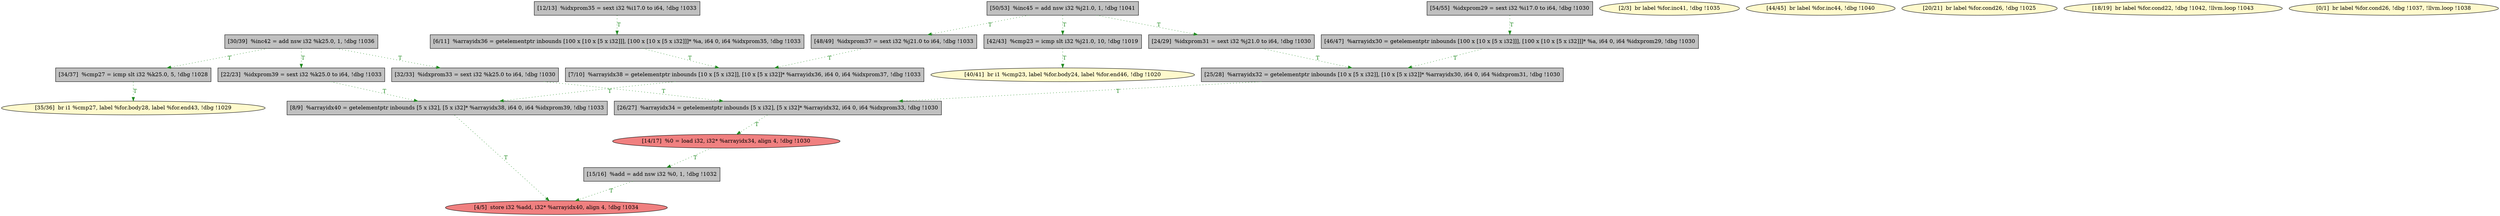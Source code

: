 
digraph G {


node1028 [fillcolor=grey,label="[34/37]  %cmp27 = icmp slt i32 %k25.0, 5, !dbg !1028",shape=rectangle,style=filled ]
node1030 [fillcolor=grey,label="[30/39]  %inc42 = add nsw i32 %k25.0, 1, !dbg !1036",shape=rectangle,style=filled ]
node1023 [fillcolor=grey,label="[46/47]  %arrayidx30 = getelementptr inbounds [100 x [10 x [5 x i32]]], [100 x [10 x [5 x i32]]]* %a, i64 0, i64 %idxprom29, !dbg !1030",shape=rectangle,style=filled ]
node1022 [fillcolor=grey,label="[7/10]  %arrayidx38 = getelementptr inbounds [10 x [5 x i32]], [10 x [5 x i32]]* %arrayidx36, i64 0, i64 %idxprom37, !dbg !1033",shape=rectangle,style=filled ]
node1025 [fillcolor=grey,label="[54/55]  %idxprom29 = sext i32 %i17.0 to i64, !dbg !1030",shape=rectangle,style=filled ]
node1021 [fillcolor=lemonchiffon,label="[2/3]  br label %for.inc41, !dbg !1035",shape=ellipse,style=filled ]
node1009 [fillcolor=grey,label="[32/33]  %idxprom33 = sext i32 %k25.0 to i64, !dbg !1030",shape=rectangle,style=filled ]
node1008 [fillcolor=grey,label="[22/23]  %idxprom39 = sext i32 %k25.0 to i64, !dbg !1033",shape=rectangle,style=filled ]
node1024 [fillcolor=lemonchiffon,label="[44/45]  br label %for.inc44, !dbg !1040",shape=ellipse,style=filled ]
node1010 [fillcolor=grey,label="[25/28]  %arrayidx32 = getelementptr inbounds [10 x [5 x i32]], [10 x [5 x i32]]* %arrayidx30, i64 0, i64 %idxprom31, !dbg !1030",shape=rectangle,style=filled ]
node1005 [fillcolor=grey,label="[26/27]  %arrayidx34 = getelementptr inbounds [5 x i32], [5 x i32]* %arrayidx32, i64 0, i64 %idxprom33, !dbg !1030",shape=rectangle,style=filled ]
node1007 [fillcolor=grey,label="[24/29]  %idxprom31 = sext i32 %j21.0 to i64, !dbg !1030",shape=rectangle,style=filled ]
node1029 [fillcolor=lemonchiffon,label="[40/41]  br i1 %cmp23, label %for.body24, label %for.end46, !dbg !1020",shape=ellipse,style=filled ]
node1011 [fillcolor=grey,label="[8/9]  %arrayidx40 = getelementptr inbounds [5 x i32], [5 x i32]* %arrayidx38, i64 0, i64 %idxprom39, !dbg !1033",shape=rectangle,style=filled ]
node1006 [fillcolor=lemonchiffon,label="[20/21]  br label %for.cond26, !dbg !1025",shape=ellipse,style=filled ]
node1018 [fillcolor=lightcoral,label="[4/5]  store i32 %add, i32* %arrayidx40, align 4, !dbg !1034",shape=ellipse,style=filled ]
node1013 [fillcolor=grey,label="[15/16]  %add = add nsw i32 %0, 1, !dbg !1032",shape=rectangle,style=filled ]
node1015 [fillcolor=grey,label="[6/11]  %arrayidx36 = getelementptr inbounds [100 x [10 x [5 x i32]]], [100 x [10 x [5 x i32]]]* %a, i64 0, i64 %idxprom35, !dbg !1033",shape=rectangle,style=filled ]
node1014 [fillcolor=lightcoral,label="[14/17]  %0 = load i32, i32* %arrayidx34, align 4, !dbg !1030",shape=ellipse,style=filled ]
node1016 [fillcolor=lemonchiffon,label="[18/19]  br label %for.cond22, !dbg !1042, !llvm.loop !1043",shape=ellipse,style=filled ]
node1017 [fillcolor=grey,label="[12/13]  %idxprom35 = sext i32 %i17.0 to i64, !dbg !1033",shape=rectangle,style=filled ]
node1027 [fillcolor=grey,label="[48/49]  %idxprom37 = sext i32 %j21.0 to i64, !dbg !1033",shape=rectangle,style=filled ]
node1019 [fillcolor=grey,label="[42/43]  %cmp23 = icmp slt i32 %j21.0, 10, !dbg !1019",shape=rectangle,style=filled ]
node1026 [fillcolor=grey,label="[50/53]  %inc45 = add nsw i32 %j21.0, 1, !dbg !1041",shape=rectangle,style=filled ]
node1012 [fillcolor=lemonchiffon,label="[35/36]  br i1 %cmp27, label %for.body28, label %for.end43, !dbg !1029",shape=ellipse,style=filled ]
node1020 [fillcolor=lemonchiffon,label="[0/1]  br label %for.cond26, !dbg !1037, !llvm.loop !1038",shape=ellipse,style=filled ]

node1028->node1012 [style=dotted,color=forestgreen,label="T",fontcolor=forestgreen ]
node1030->node1028 [style=dotted,color=forestgreen,label="T",fontcolor=forestgreen ]
node1017->node1015 [style=dotted,color=forestgreen,label="T",fontcolor=forestgreen ]
node1030->node1009 [style=dotted,color=forestgreen,label="T",fontcolor=forestgreen ]
node1007->node1010 [style=dotted,color=forestgreen,label="T",fontcolor=forestgreen ]
node1026->node1019 [style=dotted,color=forestgreen,label="T",fontcolor=forestgreen ]
node1008->node1011 [style=dotted,color=forestgreen,label="T",fontcolor=forestgreen ]
node1010->node1005 [style=dotted,color=forestgreen,label="T",fontcolor=forestgreen ]
node1014->node1013 [style=dotted,color=forestgreen,label="T",fontcolor=forestgreen ]
node1009->node1005 [style=dotted,color=forestgreen,label="T",fontcolor=forestgreen ]
node1011->node1018 [style=dotted,color=forestgreen,label="T",fontcolor=forestgreen ]
node1023->node1010 [style=dotted,color=forestgreen,label="T",fontcolor=forestgreen ]
node1005->node1014 [style=dotted,color=forestgreen,label="T",fontcolor=forestgreen ]
node1022->node1011 [style=dotted,color=forestgreen,label="T",fontcolor=forestgreen ]
node1026->node1007 [style=dotted,color=forestgreen,label="T",fontcolor=forestgreen ]
node1030->node1008 [style=dotted,color=forestgreen,label="T",fontcolor=forestgreen ]
node1026->node1027 [style=dotted,color=forestgreen,label="T",fontcolor=forestgreen ]
node1013->node1018 [style=dotted,color=forestgreen,label="T",fontcolor=forestgreen ]
node1027->node1022 [style=dotted,color=forestgreen,label="T",fontcolor=forestgreen ]
node1019->node1029 [style=dotted,color=forestgreen,label="T",fontcolor=forestgreen ]
node1025->node1023 [style=dotted,color=forestgreen,label="T",fontcolor=forestgreen ]
node1015->node1022 [style=dotted,color=forestgreen,label="T",fontcolor=forestgreen ]


}
